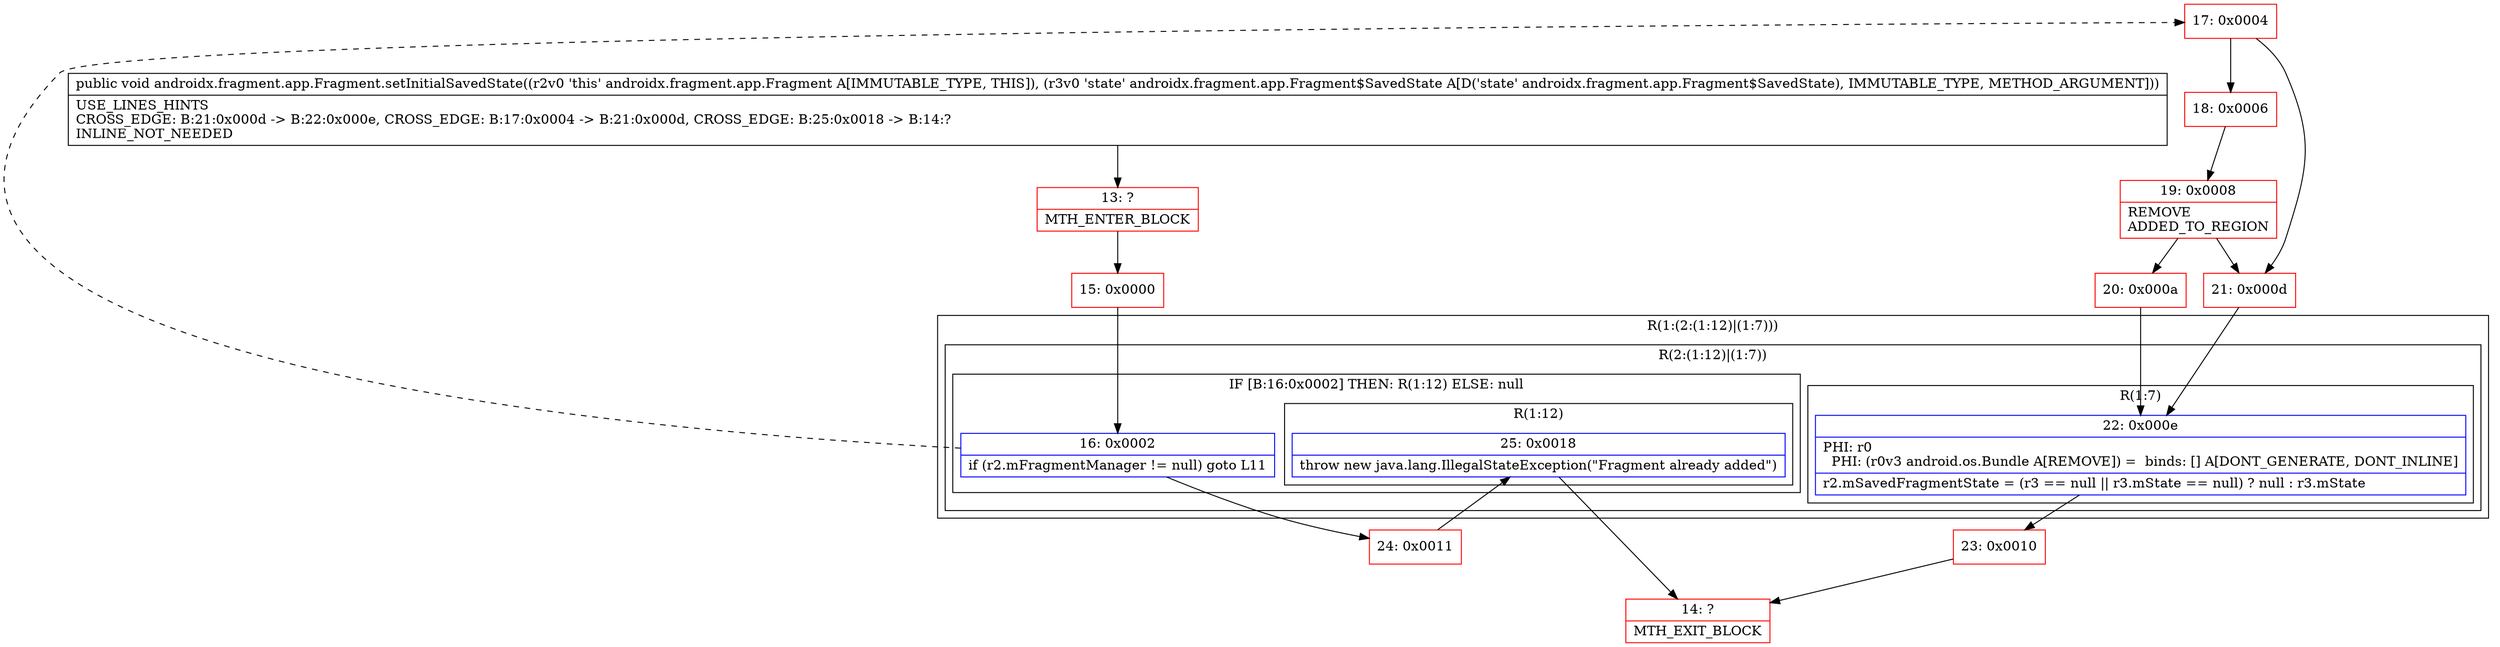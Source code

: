 digraph "CFG forandroidx.fragment.app.Fragment.setInitialSavedState(Landroidx\/fragment\/app\/Fragment$SavedState;)V" {
subgraph cluster_Region_1556517563 {
label = "R(1:(2:(1:12)|(1:7)))";
node [shape=record,color=blue];
subgraph cluster_Region_631956654 {
label = "R(2:(1:12)|(1:7))";
node [shape=record,color=blue];
subgraph cluster_IfRegion_1721577577 {
label = "IF [B:16:0x0002] THEN: R(1:12) ELSE: null";
node [shape=record,color=blue];
Node_16 [shape=record,label="{16\:\ 0x0002|if (r2.mFragmentManager != null) goto L11\l}"];
subgraph cluster_Region_1904019300 {
label = "R(1:12)";
node [shape=record,color=blue];
Node_25 [shape=record,label="{25\:\ 0x0018|throw new java.lang.IllegalStateException(\"Fragment already added\")\l}"];
}
}
subgraph cluster_Region_432406714 {
label = "R(1:7)";
node [shape=record,color=blue];
Node_22 [shape=record,label="{22\:\ 0x000e|PHI: r0 \l  PHI: (r0v3 android.os.Bundle A[REMOVE]) =  binds: [] A[DONT_GENERATE, DONT_INLINE]\l|r2.mSavedFragmentState = (r3 == null \|\| r3.mState == null) ? null : r3.mState\l}"];
}
}
}
Node_13 [shape=record,color=red,label="{13\:\ ?|MTH_ENTER_BLOCK\l}"];
Node_15 [shape=record,color=red,label="{15\:\ 0x0000}"];
Node_17 [shape=record,color=red,label="{17\:\ 0x0004}"];
Node_18 [shape=record,color=red,label="{18\:\ 0x0006}"];
Node_19 [shape=record,color=red,label="{19\:\ 0x0008|REMOVE\lADDED_TO_REGION\l}"];
Node_20 [shape=record,color=red,label="{20\:\ 0x000a}"];
Node_23 [shape=record,color=red,label="{23\:\ 0x0010}"];
Node_14 [shape=record,color=red,label="{14\:\ ?|MTH_EXIT_BLOCK\l}"];
Node_21 [shape=record,color=red,label="{21\:\ 0x000d}"];
Node_24 [shape=record,color=red,label="{24\:\ 0x0011}"];
MethodNode[shape=record,label="{public void androidx.fragment.app.Fragment.setInitialSavedState((r2v0 'this' androidx.fragment.app.Fragment A[IMMUTABLE_TYPE, THIS]), (r3v0 'state' androidx.fragment.app.Fragment$SavedState A[D('state' androidx.fragment.app.Fragment$SavedState), IMMUTABLE_TYPE, METHOD_ARGUMENT]))  | USE_LINES_HINTS\lCROSS_EDGE: B:21:0x000d \-\> B:22:0x000e, CROSS_EDGE: B:17:0x0004 \-\> B:21:0x000d, CROSS_EDGE: B:25:0x0018 \-\> B:14:?\lINLINE_NOT_NEEDED\l}"];
MethodNode -> Node_13;Node_16 -> Node_17[style=dashed];
Node_16 -> Node_24;
Node_25 -> Node_14;
Node_22 -> Node_23;
Node_13 -> Node_15;
Node_15 -> Node_16;
Node_17 -> Node_18;
Node_17 -> Node_21;
Node_18 -> Node_19;
Node_19 -> Node_20;
Node_19 -> Node_21;
Node_20 -> Node_22;
Node_23 -> Node_14;
Node_21 -> Node_22;
Node_24 -> Node_25;
}

